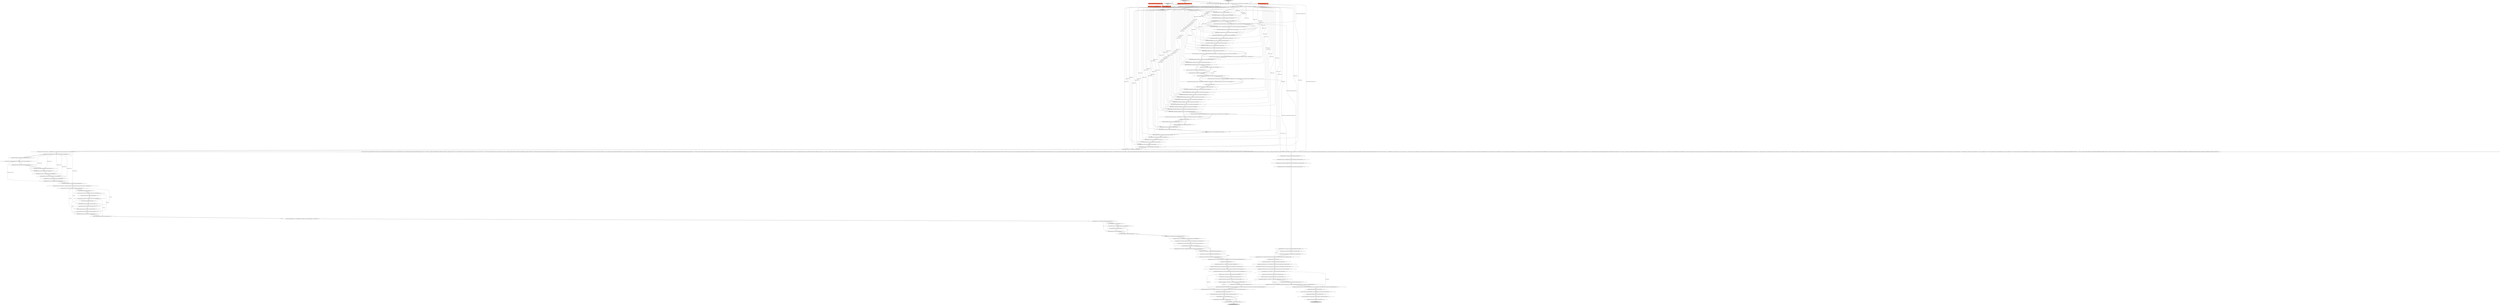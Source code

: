 digraph {
105 [style = filled, label = "netscalerServiceProviders.put(Service.Lb,nsProvider)@@@76@@@['0', '0', '1']", fillcolor = white, shape = ellipse image = "AAA0AAABBB3BBB"];
96 [style = filled, label = "internalLbOffProviders.put(Service.NetworkACL,defaultVpcProvider)@@@60@@@['0', '0', '1']", fillcolor = white, shape = ellipse image = "AAA0AAABBB3BBB"];
126 [style = filled, label = "AssignIpAddressFromPodVlanSearch.done()@@@107@@@['0', '0', '1']", fillcolor = white, shape = ellipse image = "AAA0AAABBB3BBB"];
29 [style = filled, label = "defaultVPCOffProviders.put(Service.UserData,defaultProviders)@@@44@@@['1', '1', '1']", fillcolor = white, shape = ellipse image = "AAA0AAABBB1BBB"];
6 [style = filled, label = "defaultSharedSGEnabledNetworkOfferingProviders.put(Service.UserData,defaultProviders)@@@22@@@['1', '1', '1']", fillcolor = white, shape = ellipse image = "AAA0AAABBB1BBB"];
39 [style = filled, label = "defaultIsolatedSourceNatEnabledNetworkOfferingProviders.put(Service.Dns,defaultProviders)@@@30@@@['1', '1', '1']", fillcolor = white, shape = ellipse image = "AAA0AAABBB1BBB"];
22 [style = filled, label = "final Map<Network.Service,Set<Network.Provider>> defaultSharedSGEnabledNetworkOfferingProviders = new HashMap<Network.Service,Set<Network.Provider>>()@@@19@@@['1', '1', '0']", fillcolor = white, shape = ellipse image = "AAA0AAABBB1BBB"];
33 [style = filled, label = "defaultSharedNetworkOfferingProviders.put(Service.UserData,defaultProviders)@@@8@@@['1', '1', '1']", fillcolor = white, shape = ellipse image = "AAA0AAABBB1BBB"];
10 [style = filled, label = "defaultProviders.clear()@@@40@@@['1', '1', '1']", fillcolor = white, shape = ellipse image = "AAA0AAABBB1BBB"];
104 [style = filled, label = "podVlanSearch.and(\"type\",podVlanSearch.entity().getVlanType(),Op.EQ)@@@101@@@['0', '0', '1']", fillcolor = white, shape = ellipse image = "AAA0AAABBB3BBB"];
58 [style = filled, label = "final Map<Network.Service,Set<Network.Provider>> defaultSharedNetworkOfferingProviders = new HashMap<Network.Service,Set<Network.Provider>>()@@@3@@@['1', '1', '0']", fillcolor = white, shape = ellipse image = "AAA0AAABBB1BBB"];
50 [style = filled, label = "podVlanSearch.and(\"networkId\",podVlanSearch.entity().getNetworkId(),Op.EQ)@@@155@@@['1', '1', '0']", fillcolor = white, shape = ellipse image = "AAA0AAABBB1BBB"];
66 [style = filled, label = "defaultIsolatedSourceNatEnabledNetworkOfferingProviders.put(Service.UserData,defaultProviders)@@@31@@@['1', '1', '1']", fillcolor = white, shape = ellipse image = "AAA0AAABBB1BBB"];
78 [style = filled, label = "defaultIsolatedNetworkOfferingProviders.put(Service.Dhcp,defaultProviders)@@@10@@@['1', '1', '1']", fillcolor = white, shape = ellipse image = "AAA0AAABBB1BBB"];
51 [style = filled, label = "defaultIsolatedSourceNatEnabledNetworkOfferingProviders.put(Service.Firewall,defaultProviders)@@@32@@@['1', '1', '1']", fillcolor = white, shape = ellipse image = "AAA0AAABBB1BBB"];
73 [style = filled, label = "vlanSearch.and(\"type\",vlanSearch.entity().getVlanType(),Op.EQ)@@@145@@@['1', '1', '0']", fillcolor = white, shape = ellipse image = "AAA0AAABBB1BBB"];
137 [style = filled, label = "Map<Network.Service,Set<Network.Provider>> internalLbOffProviders = new HashMap<Network.Service,Set<Network.Provider>>()@@@52@@@['0', '0', '1']", fillcolor = white, shape = ellipse image = "AAA0AAABBB3BBB"];
151 [style = filled, label = "defaultVpcProvider.add(Network.Provider.VPCVirtualRouter)@@@54@@@['0', '0', '1']", fillcolor = white, shape = ellipse image = "AAA0AAABBB3BBB"];
42 [style = filled, label = "defaultSharedNetworkOfferingProviders.put(Service.Dhcp,defaultProviders)@@@6@@@['1', '1', '1']", fillcolor = white, shape = ellipse image = "AAA0AAABBB1BBB"];
117 [style = filled, label = "internalLbOffProviders.put(Service.SourceNat,defaultVpcProvider)@@@63@@@['0', '0', '1']", fillcolor = white, shape = ellipse image = "AAA0AAABBB3BBB"];
92 [style = filled, label = "internalLbOffProviders.put(Service.Lb,defaultInternalLbProvider)@@@62@@@['0', '0', '1']", fillcolor = white, shape = ellipse image = "AAA0AAABBB3BBB"];
97 [style = filled, label = "AssignIpAddressSearch.join(\"vlan\",vlanSearch,vlanSearch.entity().getId(),AssignIpAddressSearch.entity().getVlanId(),JoinType.INNER)@@@94@@@['0', '0', '1']", fillcolor = white, shape = ellipse image = "AAA0AAABBB3BBB"];
132 [style = filled, label = "sgProvider.add(Provider.SecurityGroupProvider)@@@68@@@['0', '0', '1']", fillcolor = white, shape = ellipse image = "AAA0AAABBB3BBB"];
61 [style = filled, label = "AssignIpAddressFromPodVlanSearch.join(\"vlan\",podVlanSearch,podVlanSearch.entity().getId(),AssignIpAddressFromPodVlanSearch.entity().getVlanId(),JoinType.INNER)@@@159@@@['1', '1', '0']", fillcolor = white, shape = ellipse image = "AAA0AAABBB1BBB"];
109 [style = filled, label = "AssignIpAddressSearch.and(\"dc\",AssignIpAddressSearch.entity().getDataCenterId(),Op.EQ)@@@85@@@['0', '0', '1']", fillcolor = white, shape = ellipse image = "AAA0AAABBB3BBB"];
64 [style = filled, label = "Network.State.getStateMachine().registerListener(new NetworkStateListener(_configDao))@@@163@@@['1', '1', '0']", fillcolor = white, shape = ellipse image = "AAA0AAABBB1BBB"];
143 [style = filled, label = "rulesContinueOnErrFlag = RulesContinueOnError.value()@@@110@@@['0', '0', '1']", fillcolor = white, shape = ellipse image = "AAA0AAABBB3BBB"];
86 [style = filled, label = "internalLbOffProviders.put(Service.UserData,defaultVpcProvider)@@@59@@@['0', '0', '1']", fillcolor = white, shape = ellipse image = "AAA0AAABBB3BBB"];
54 [style = filled, label = "AssignIpAddressFromPodVlanSearch = _ipAddressDao.createSearchBuilder()@@@149@@@['1', '1', '0']", fillcolor = white, shape = ellipse image = "AAA0AAABBB1BBB"];
4 [style = filled, label = "defaultIsolatedNetworkOfferingProviders.put(Service.PortForwarding,defaultProviders)@@@17@@@['1', '1', '1']", fillcolor = white, shape = ellipse image = "AAA0AAABBB1BBB"];
72 [style = filled, label = "defaultVPCOffProviders.put(Service.NetworkACL,defaultProviders)@@@45@@@['1', '1', '1']", fillcolor = white, shape = ellipse image = "AAA0AAABBB1BBB"];
36 [style = filled, label = "final SearchBuilder<VlanVO> podVlanSearch = _vlanDao.createSearchBuilder()@@@153@@@['1', '1', '0']", fillcolor = white, shape = ellipse image = "AAA0AAABBB1BBB"];
31 [style = filled, label = "podVlanMapSB.and(\"podId\",podVlanMapSB.entity().getPodId(),Op.EQ)@@@157@@@['1', '1', '0']", fillcolor = white, shape = ellipse image = "AAA0AAABBB1BBB"];
110 [style = filled, label = "AssignIpAddressFromPodVlanSearch = _ipAddressDao.createSearchBuilder()@@@96@@@['0', '0', '1']", fillcolor = white, shape = ellipse image = "AAA0AAABBB3BBB"];
12 [style = filled, label = "AssignIpAddressFromPodVlanSearch.and(\"vlanId\",AssignIpAddressFromPodVlanSearch.entity().getVlanId(),Op.IN)@@@152@@@['1', '1', '0']", fillcolor = white, shape = ellipse image = "AAA0AAABBB1BBB"];
106 [style = filled, label = "netscalerServiceProviders.put(Service.SecurityGroup,sgProvider)@@@74@@@['0', '0', '1']", fillcolor = white, shape = ellipse image = "AAA0AAABBB3BBB"];
87 [style = filled, label = "AssignIpAddressSearch.and(\"vlanId\",AssignIpAddressSearch.entity().getVlanId(),Op.IN)@@@87@@@['0', '0', '1']", fillcolor = white, shape = ellipse image = "AAA0AAABBB3BBB"];
69 [style = filled, label = "final Map<Network.Service,Set<Network.Provider>> defaultVPCOffProviders = new HashMap<Network.Service,Set<Network.Provider>>()@@@39@@@['1', '1', '0']", fillcolor = white, shape = ellipse image = "AAA0AAABBB1BBB"];
108 [style = filled, label = "defaultInternalLbProvider.add(Network.Provider.InternalLbVm)@@@56@@@['0', '0', '1']", fillcolor = white, shape = ellipse image = "AAA0AAABBB3BBB"];
134 [style = filled, label = "Network.State.getStateMachine().registerListener(new NetworkStateListener(_configDao))@@@108@@@['0', '0', '1']", fillcolor = white, shape = ellipse image = "AAA0AAABBB3BBB"];
81 [style = filled, label = "Set<Network.Provider> defaultInternalLbProvider = new HashSet<Network.Provider>()@@@55@@@['0', '0', '1']", fillcolor = white, shape = ellipse image = "AAA0AAABBB3BBB"];
124 [style = filled, label = "vlanSearch.and(\"networkId\",vlanSearch.entity().getNetworkId(),Op.EQ)@@@93@@@['0', '0', '1']", fillcolor = white, shape = ellipse image = "AAA0AAABBB3BBB"];
128 [style = filled, label = "netscalerServiceProviders.put(Service.Dns,vrProvider)@@@72@@@['0', '0', '1']", fillcolor = white, shape = ellipse image = "AAA0AAABBB3BBB"];
103 [style = filled, label = "AssignIpAddressSearch.done()@@@95@@@['0', '0', '1']", fillcolor = white, shape = ellipse image = "AAA0AAABBB3BBB"];
82 [style = filled, label = "netscalerServiceProviders.put(Service.UserData,vrProvider)@@@73@@@['0', '0', '1']", fillcolor = white, shape = ellipse image = "AAA0AAABBB3BBB"];
17 [style = filled, label = "defaultIsolatedSourceNatEnabledNetworkOfferingProviders.put(Service.SourceNat,defaultProviders)@@@35@@@['1', '1', '1']", fillcolor = white, shape = ellipse image = "AAA0AAABBB1BBB"];
38 [style = filled, label = "defaultIsolatedSourceNatEnabledNetworkOfferingProviders.put(Service.PortForwarding,defaultProviders)@@@37@@@['1', '1', '1']", fillcolor = white, shape = ellipse image = "AAA0AAABBB1BBB"];
14 [style = filled, label = "final SearchBuilder<PodVlanMapVO> podVlanMapSB = _podVlanMapDao.createSearchBuilder()@@@156@@@['1', '1', '0']", fillcolor = white, shape = ellipse image = "AAA0AAABBB1BBB"];
107 [style = filled, label = "internalLbOffProviders.put(Service.Gateway,defaultVpcProvider)@@@61@@@['0', '0', '1']", fillcolor = white, shape = ellipse image = "AAA0AAABBB3BBB"];
147 [style = filled, label = "serviceCapabilityMap.put(Service.Lb,elb)@@@82@@@['0', '0', '1']", fillcolor = white, shape = ellipse image = "AAA0AAABBB3BBB"];
148 [style = filled, label = "podVlanSearch.and(\"networkId\",podVlanSearch.entity().getNetworkId(),Op.EQ)@@@102@@@['0', '0', '1']", fillcolor = white, shape = ellipse image = "AAA0AAABBB3BBB"];
75 [style = filled, label = "final Map<Network.Service,Set<Network.Provider>> defaultIsolatedNetworkOfferingProviders = defaultSharedNetworkOfferingProviders@@@9@@@['1', '1', '0']", fillcolor = white, shape = ellipse image = "AAA0AAABBB1BBB"];
99 [style = filled, label = "Set<Network.Provider> nsProvider = new HashSet<Network.Provider>()@@@69@@@['0', '0', '1']", fillcolor = white, shape = ellipse image = "AAA0AAABBB3BBB"];
101 [style = filled, label = "netscalerServiceProviders.put(Service.Dhcp,vrProvider)@@@71@@@['0', '0', '1']", fillcolor = white, shape = ellipse image = "AAA0AAABBB3BBB"];
118 [style = filled, label = "SearchBuilder<PodVlanMapVO> podVlanMapSB = _podVlanMapDao.createSearchBuilder()@@@103@@@['0', '0', '1']", fillcolor = white, shape = ellipse image = "AAA0AAABBB3BBB"];
47 [style = filled, label = "sgProviders.add(Provider.SecurityGroupProvider)@@@24@@@['1', '1', '1']", fillcolor = white, shape = ellipse image = "AAA0AAABBB1BBB"];
123 [style = filled, label = "configure['0', '0', '1']", fillcolor = lightgray, shape = diamond image = "AAA0AAABBB3BBB"];
68 [style = filled, label = "AssignIpAddressSearch.and(\"dc\",AssignIpAddressSearch.entity().getDataCenterId(),Op.EQ)@@@141@@@['1', '1', '0']", fillcolor = white, shape = ellipse image = "AAA0AAABBB1BBB"];
26 [style = filled, label = "defaultIsolatedNetworkOfferingProviders.put(Service.Dns,defaultProviders)@@@11@@@['1', '1', '1']", fillcolor = white, shape = ellipse image = "AAA0AAABBB1BBB"];
60 [style = filled, label = "defaultIsolatedSourceNatEnabledNetworkOfferingProviders.put(Service.Vpn,defaultProviders)@@@38@@@['1', '1', '1']", fillcolor = white, shape = ellipse image = "AAA0AAABBB1BBB"];
20 [style = filled, label = "AssignIpAddressFromPodVlanSearch.and(\"dc\",AssignIpAddressFromPodVlanSearch.entity().getDataCenterId(),Op.EQ)@@@150@@@['1', '1', '0']", fillcolor = white, shape = ellipse image = "AAA0AAABBB1BBB"];
85 [style = filled, label = "AssignIpAddressFromPodVlanSearch.and(\"allocated\",AssignIpAddressFromPodVlanSearch.entity().getAllocatedTime(),Op.NULL)@@@98@@@['0', '0', '1']", fillcolor = white, shape = ellipse image = "AAA0AAABBB3BBB"];
76 [style = filled, label = "configure['1', '0', '0']", fillcolor = lightgray, shape = diamond image = "AAA0AAABBB1BBB"];
130 [style = filled, label = "vrProvider.add(Provider.VirtualRouter)@@@66@@@['0', '0', '1']", fillcolor = white, shape = ellipse image = "AAA0AAABBB3BBB"];
121 [style = filled, label = "Map<Network.Service,Set<Network.Provider>> defaultVPCOffProviders = new HashMap<Network.Service,Set<Network.Provider>>()@@@39@@@['0', '0', '1']", fillcolor = white, shape = ellipse image = "AAA0AAABBB3BBB"];
71 [style = filled, label = "defaultSharedNetworkOfferingProviders.put(Service.Dns,defaultProviders)@@@7@@@['1', '1', '1']", fillcolor = white, shape = ellipse image = "AAA0AAABBB1BBB"];
46 [style = filled, label = "defaultIsolatedSourceNatEnabledNetworkOfferingProviders.put(Service.Dhcp,defaultProviders)@@@29@@@['1', '1', '1']", fillcolor = white, shape = ellipse image = "AAA0AAABBB1BBB"];
34 [style = filled, label = "AssignIpAddressSearch.and(\"allocated\",AssignIpAddressSearch.entity().getAllocatedTime(),Op.NULL)@@@142@@@['1', '1', '0']", fillcolor = white, shape = ellipse image = "AAA0AAABBB1BBB"];
41 [style = filled, label = "defaultVPCOffProviders.put(Service.Vpn,defaultProviders)@@@51@@@['1', '1', '1']", fillcolor = white, shape = ellipse image = "AAA0AAABBB1BBB"];
53 [style = filled, label = "defaultVPCOffProviders.put(Service.Gateway,defaultProviders)@@@46@@@['1', '1', '1']", fillcolor = white, shape = ellipse image = "AAA0AAABBB1BBB"];
18 [style = filled, label = "defaultVPCOffProviders.put(Service.PortForwarding,defaultProviders)@@@50@@@['1', '1', '1']", fillcolor = white, shape = ellipse image = "AAA0AAABBB1BBB"];
65 [style = filled, label = "defaultProviders.add(Network.Provider.VirtualRouter)@@@5@@@['1', '1', '1']", fillcolor = white, shape = ellipse image = "AAA0AAABBB1BBB"];
15 [style = filled, label = "AssignIpAddressFromPodVlanSearch.join(\"podVlanMapSB\",podVlanMapSB,podVlanMapSB.entity().getVlanDbId(),AssignIpAddressFromPodVlanSearch.entity().getVlanId(),JoinType.INNER)@@@158@@@['1', '1', '0']", fillcolor = white, shape = ellipse image = "AAA0AAABBB1BBB"];
74 [style = filled, label = "defaultIsolatedNetworkOfferingProviders.put(Service.UserData,defaultProviders)@@@12@@@['1', '1', '1']", fillcolor = white, shape = ellipse image = "AAA0AAABBB1BBB"];
89 [style = filled, label = "Map<String,Object> params@@@2@@@['0', '0', '1']", fillcolor = tomato, shape = box image = "AAA0AAABBB3BBB"];
35 [style = filled, label = "final SearchBuilder<VlanVO> vlanSearch = _vlanDao.createSearchBuilder()@@@144@@@['1', '1', '0']", fillcolor = white, shape = ellipse image = "AAA0AAABBB1BBB"];
131 [style = filled, label = "AssignIpAddressFromPodVlanSearch.and(\"dc\",AssignIpAddressFromPodVlanSearch.entity().getDataCenterId(),Op.EQ)@@@97@@@['0', '0', '1']", fillcolor = white, shape = ellipse image = "AAA0AAABBB3BBB"];
77 [style = filled, label = "defaultIsolatedNetworkOfferingProviders.put(Service.Firewall,defaultProviders)@@@13@@@['1', '1', '1']", fillcolor = white, shape = ellipse image = "AAA0AAABBB1BBB"];
57 [style = filled, label = "AssignIpAddressFromPodVlanSearch.and(\"allocated\",AssignIpAddressFromPodVlanSearch.entity().getAllocatedTime(),Op.NULL)@@@151@@@['1', '1', '0']", fillcolor = white, shape = ellipse image = "AAA0AAABBB1BBB"];
149 [style = filled, label = "RulesContinueOnError.value() != null@@@109@@@['0', '0', '1']", fillcolor = white, shape = diamond image = "AAA0AAABBB3BBB"];
113 [style = filled, label = "Map<Network.Service,Set<Network.Provider>> defaultSharedNetworkOfferingProviders = new HashMap<Network.Service,Set<Network.Provider>>()@@@3@@@['0', '0', '1']", fillcolor = white, shape = ellipse image = "AAA0AAABBB3BBB"];
102 [style = filled, label = "Map<Capability,String> elb = new HashMap<Capability,String>()@@@78@@@['0', '0', '1']", fillcolor = white, shape = ellipse image = "AAA0AAABBB3BBB"];
93 [style = filled, label = "AssignIpAddressFromPodVlanSearch.join(\"podVlanMapSB\",podVlanMapSB,podVlanMapSB.entity().getVlanDbId(),AssignIpAddressFromPodVlanSearch.entity().getVlanId(),JoinType.INNER)@@@105@@@['0', '0', '1']", fillcolor = white, shape = ellipse image = "AAA0AAABBB3BBB"];
145 [style = filled, label = "Set<Network.Provider> sgProvider = new HashSet<Network.Provider>()@@@67@@@['0', '0', '1']", fillcolor = white, shape = ellipse image = "AAA0AAABBB3BBB"];
144 [style = filled, label = "AssignIpAddressFromPodVlanSearch.join(\"vlan\",podVlanSearch,podVlanSearch.entity().getId(),AssignIpAddressFromPodVlanSearch.entity().getVlanId(),JoinType.INNER)@@@106@@@['0', '0', '1']", fillcolor = white, shape = ellipse image = "AAA0AAABBB3BBB"];
79 [style = filled, label = "configure['0', '1', '0']", fillcolor = lightgray, shape = diamond image = "AAA0AAABBB2BBB"];
133 [style = filled, label = "podVlanMapSB.and(\"podId\",podVlanMapSB.entity().getPodId(),Op.EQ)@@@104@@@['0', '0', '1']", fillcolor = white, shape = ellipse image = "AAA0AAABBB3BBB"];
80 [style = filled, label = "final String name@@@2@@@['0', '1', '0']", fillcolor = tomato, shape = box image = "AAA0AAABBB2BBB"];
62 [style = filled, label = "defaultIsolatedNetworkOfferingProviders.put(Service.Lb,defaultProviders)@@@15@@@['1', '1', '1']", fillcolor = white, shape = ellipse image = "AAA0AAABBB1BBB"];
13 [style = filled, label = "vlanSearch.and(\"networkId\",vlanSearch.entity().getNetworkId(),Op.EQ)@@@146@@@['1', '1', '0']", fillcolor = white, shape = ellipse image = "AAA0AAABBB1BBB"];
16 [style = filled, label = "defaultSharedSGEnabledNetworkOfferingProviders.put(Service.Dhcp,defaultProviders)@@@20@@@['1', '1', '1']", fillcolor = white, shape = ellipse image = "AAA0AAABBB1BBB"];
59 [style = filled, label = "defaultIsolatedNetworkOfferingProviders.put(Service.Gateway,defaultProviders)@@@14@@@['1', '1', '1']", fillcolor = white, shape = ellipse image = "AAA0AAABBB1BBB"];
115 [style = filled, label = "s_logger.info(\"IPAddress Manager is configured.\")@@@112@@@['0', '0', '1']", fillcolor = white, shape = ellipse image = "AAA0AAABBB3BBB"];
43 [style = filled, label = "s_logger.info(\"Network Manager is configured.\")@@@164@@@['1', '1', '0']", fillcolor = white, shape = ellipse image = "AAA0AAABBB1BBB"];
111 [style = filled, label = "Map<Network.Service,Set<Network.Provider>> netscalerServiceProviders = new HashMap<Network.Service,Set<Network.Provider>>()@@@64@@@['0', '0', '1']", fillcolor = white, shape = ellipse image = "AAA0AAABBB3BBB"];
0 [style = filled, label = "defaultIsolatedSourceNatEnabledNetworkOfferingProviders.put(Service.Lb,defaultProviders)@@@34@@@['1', '1', '1']", fillcolor = white, shape = ellipse image = "AAA0AAABBB1BBB"];
24 [style = filled, label = "AssignIpAddressSearch.and(\"vlanId\",AssignIpAddressSearch.entity().getVlanId(),Op.IN)@@@143@@@['1', '1', '0']", fillcolor = white, shape = ellipse image = "AAA0AAABBB1BBB"];
2 [style = filled, label = "defaultProviders.add(Network.Provider.VirtualRouter)@@@28@@@['1', '1', '1']", fillcolor = white, shape = ellipse image = "AAA0AAABBB1BBB"];
90 [style = filled, label = "Map<Capability,String> eip = new HashMap<Capability,String>()@@@80@@@['0', '0', '1']", fillcolor = white, shape = ellipse image = "AAA0AAABBB3BBB"];
70 [style = filled, label = "AssignIpAddressSearch.done()@@@148@@@['1', '1', '0']", fillcolor = white, shape = ellipse image = "AAA0AAABBB1BBB"];
19 [style = filled, label = "AssignIpAddressSearch.join(\"vlan\",vlanSearch,vlanSearch.entity().getId(),AssignIpAddressSearch.entity().getVlanId(),JoinType.INNER)@@@147@@@['1', '1', '0']", fillcolor = white, shape = ellipse image = "AAA0AAABBB1BBB"];
114 [style = filled, label = "return true@@@113@@@['0', '0', '1']", fillcolor = lightgray, shape = ellipse image = "AAA0AAABBB3BBB"];
100 [style = filled, label = "SearchBuilder<VlanVO> vlanSearch = _vlanDao.createSearchBuilder()@@@91@@@['0', '0', '1']", fillcolor = white, shape = ellipse image = "AAA0AAABBB3BBB"];
138 [style = filled, label = "AssignIpAddressSearch.and(\"allocated\",AssignIpAddressSearch.entity().getAllocatedTime(),Op.NULL)@@@86@@@['0', '0', '1']", fillcolor = white, shape = ellipse image = "AAA0AAABBB3BBB"];
63 [style = filled, label = "final Map<Network.Service,Set<Network.Provider>> defaultIsolatedSourceNatEnabledNetworkOfferingProviders = new HashMap<Network.Service,Set<Network.Provider>>()@@@26@@@['1', '1', '0']", fillcolor = white, shape = ellipse image = "AAA0AAABBB1BBB"];
9 [style = filled, label = "return true@@@165@@@['1', '1', '0']", fillcolor = lightgray, shape = ellipse image = "AAA0AAABBB1BBB"];
32 [style = filled, label = "AssignIpAddressSearch = _ipAddressDao.createSearchBuilder()@@@140@@@['1', '1', '0']", fillcolor = white, shape = ellipse image = "AAA0AAABBB1BBB"];
122 [style = filled, label = "elb.put(Capability.ElasticLb,\"true\")@@@79@@@['0', '0', '1']", fillcolor = white, shape = ellipse image = "AAA0AAABBB3BBB"];
141 [style = filled, label = "Map<Service,Map<Capability,String>> serviceCapabilityMap = new HashMap<Service,Map<Capability,String>>()@@@77@@@['0', '0', '1']", fillcolor = white, shape = ellipse image = "AAA0AAABBB3BBB"];
98 [style = filled, label = "AssignIpAddressSearch.and(\"forSystemVms\",AssignIpAddressSearch.entity().isForSystemVms(),Op.EQ)@@@89@@@['0', '0', '1']", fillcolor = white, shape = ellipse image = "AAA0AAABBB3BBB"];
37 [style = filled, label = "defaultSharedSGEnabledNetworkOfferingProviders.put(Service.SecurityGroup,sgProviders)@@@25@@@['1', '1', '1']", fillcolor = white, shape = ellipse image = "AAA0AAABBB1BBB"];
142 [style = filled, label = "SearchBuilder<VlanVO> podVlanSearch = _vlanDao.createSearchBuilder()@@@100@@@['0', '0', '1']", fillcolor = white, shape = ellipse image = "AAA0AAABBB3BBB"];
95 [style = filled, label = "nsProvider.add(Provider.Netscaler)@@@70@@@['0', '0', '1']", fillcolor = white, shape = ellipse image = "AAA0AAABBB3BBB"];
11 [style = filled, label = "defaultProviders.clear()@@@27@@@['1', '1', '1']", fillcolor = white, shape = ellipse image = "AAA0AAABBB1BBB"];
1 [style = filled, label = "Transaction.execute(new TransactionCallbackNoReturn(){@Override public void doInTransactionWithoutResult(final TransactionStatus status){NetworkOfferingVO offering = nullif (_networkOfferingDao.findByUniqueName(NetworkOffering.QuickCloudNoServices) == null) {offering = _configMgr.createNetworkOffering(NetworkOffering.QuickCloudNoServices,\"Offering for QuickCloud with no services\",TrafficType.Guest,null,true,Availability.Optional,null,new HashMap<Network.Service,Set<Network.Provider>>(),true,Network.GuestType.Shared,false,null,true,null,true,false,null,false,null,true,false,null,null)offering.setState(NetworkOffering.State.Enabled)_networkOfferingDao.update(offering.getId(),offering)}if (_networkOfferingDao.findByUniqueName(NetworkOffering.DefaultSharedNetworkOfferingWithSGService) == null) {offering = _configMgr.createNetworkOffering(NetworkOffering.DefaultSharedNetworkOfferingWithSGService,\"Offering for Shared Security group enabled networks\",TrafficType.Guest,null,true,Availability.Optional,null,defaultSharedNetworkOfferingProviders,true,Network.GuestType.Shared,false,null,true,null,true,false,null,false,null,true,false,null,null)offering.setState(NetworkOffering.State.Enabled)_networkOfferingDao.update(offering.getId(),offering)}if (_networkOfferingDao.findByUniqueName(NetworkOffering.DefaultSharedNetworkOffering) == null) {offering = _configMgr.createNetworkOffering(NetworkOffering.DefaultSharedNetworkOffering,\"Offering for Shared networks\",TrafficType.Guest,null,true,Availability.Optional,null,defaultSharedNetworkOfferingProviders,true,Network.GuestType.Shared,false,null,true,null,true,false,null,false,null,true,false,null,null)offering.setState(NetworkOffering.State.Enabled)_networkOfferingDao.update(offering.getId(),offering)}if (_networkOfferingDao.findByUniqueName(NetworkOffering.DefaultIsolatedNetworkOfferingWithSourceNatService) == null) {offering = _configMgr.createNetworkOffering(NetworkOffering.DefaultIsolatedNetworkOfferingWithSourceNatService,\"Offering for Isolated networks with Source Nat service enabled\",TrafficType.Guest,null,false,Availability.Required,null,defaultIsolatedSourceNatEnabledNetworkOfferingProviders,true,Network.GuestType.Isolated,false,null,true,null,false,false,null,false,null,true,false,null,null)offering.setState(NetworkOffering.State.Enabled)_networkOfferingDao.update(offering.getId(),offering)}if (_networkOfferingDao.findByUniqueName(NetworkOffering.DefaultIsolatedNetworkOfferingForVpcNetworks) == null) {offering = _configMgr.createNetworkOffering(NetworkOffering.DefaultIsolatedNetworkOfferingForVpcNetworks,\"Offering for Isolated VPC networks with Source Nat service enabled\",TrafficType.Guest,null,false,Availability.Optional,null,defaultVPCOffProviders,true,Network.GuestType.Isolated,false,null,false,null,false,false,null,false,null,true,true,null,null)offering.setState(NetworkOffering.State.Enabled)_networkOfferingDao.update(offering.getId(),offering)}if (_networkOfferingDao.findByUniqueName(NetworkOffering.DefaultIsolatedNetworkOfferingForVpcNetworksNoLB) == null) {defaultVPCOffProviders.remove(Service.Lb)offering = _configMgr.createNetworkOffering(NetworkOffering.DefaultIsolatedNetworkOfferingForVpcNetworksNoLB,\"Offering for Isolated VPC networks with Source Nat service enabled and LB service disabled\",TrafficType.Guest,null,false,Availability.Optional,null,defaultVPCOffProviders,true,Network.GuestType.Isolated,false,null,false,null,false,false,null,false,null,true,true,null,null)offering.setState(NetworkOffering.State.Enabled)_networkOfferingDao.update(offering.getId(),offering)}if (_networkOfferingDao.findByUniqueName(NetworkOffering.DefaultIsolatedNetworkOffering) == null) {offering = _configMgr.createNetworkOffering(NetworkOffering.DefaultIsolatedNetworkOffering,\"Offering for Isolated networks with no Source Nat service\",TrafficType.Guest,null,true,Availability.Optional,null,defaultIsolatedNetworkOfferingProviders,true,Network.GuestType.Isolated,false,null,true,null,true,false,null,false,null,true,false,null,null)offering.setState(NetworkOffering.State.Enabled)_networkOfferingDao.update(offering.getId(),offering)}final Map<Network.Service,Set<Network.Provider>> internalLbOffProviders = new HashMap<Network.Service,Set<Network.Provider>>()final Set<Network.Provider> defaultVpcProvider = new HashSet<Network.Provider>()defaultVpcProvider.add(Network.Provider.VPCVirtualRouter)final Set<Network.Provider> defaultInternalLbProvider = new HashSet<Network.Provider>()defaultInternalLbProvider.add(Network.Provider.InternalLbVm)internalLbOffProviders.put(Service.Dhcp,defaultVpcProvider)internalLbOffProviders.put(Service.Dns,defaultVpcProvider)internalLbOffProviders.put(Service.UserData,defaultVpcProvider)internalLbOffProviders.put(Service.NetworkACL,defaultVpcProvider)internalLbOffProviders.put(Service.Gateway,defaultVpcProvider)internalLbOffProviders.put(Service.Lb,defaultInternalLbProvider)internalLbOffProviders.put(Service.SourceNat,defaultVpcProvider)if (_networkOfferingDao.findByUniqueName(NetworkOffering.DefaultIsolatedNetworkOfferingForVpcNetworksWithInternalLB) == null) {offering = _configMgr.createNetworkOffering(NetworkOffering.DefaultIsolatedNetworkOfferingForVpcNetworksWithInternalLB,\"Offering for Isolated VPC networks with Internal Lb support\",TrafficType.Guest,null,false,Availability.Optional,null,internalLbOffProviders,true,Network.GuestType.Isolated,false,null,false,null,false,false,null,false,null,true,true,null,null)offering.setState(NetworkOffering.State.Enabled)offering.setInternalLb(true)offering.setPublicLb(false)_networkOfferingDao.update(offering.getId(),offering)}final Map<Network.Service,Set<Network.Provider>> netscalerServiceProviders = new HashMap<Network.Service,Set<Network.Provider>>()final Set<Network.Provider> vrProvider = new HashSet<Network.Provider>()vrProvider.add(Provider.VirtualRouter)final Set<Network.Provider> sgProvider = new HashSet<Network.Provider>()sgProvider.add(Provider.SecurityGroupProvider)final Set<Network.Provider> nsProvider = new HashSet<Network.Provider>()nsProvider.add(Provider.Netscaler)netscalerServiceProviders.put(Service.Dhcp,vrProvider)netscalerServiceProviders.put(Service.Dns,vrProvider)netscalerServiceProviders.put(Service.UserData,vrProvider)netscalerServiceProviders.put(Service.SecurityGroup,sgProvider)netscalerServiceProviders.put(Service.StaticNat,nsProvider)netscalerServiceProviders.put(Service.Lb,nsProvider)final Map<Service,Map<Capability,String>> serviceCapabilityMap = new HashMap<Service,Map<Capability,String>>()final Map<Capability,String> elb = new HashMap<Capability,String>()elb.put(Capability.ElasticLb,\"true\")final Map<Capability,String> eip = new HashMap<Capability,String>()eip.put(Capability.ElasticIp,\"true\")serviceCapabilityMap.put(Service.Lb,elb)serviceCapabilityMap.put(Service.StaticNat,eip)if (_networkOfferingDao.findByUniqueName(NetworkOffering.DefaultSharedEIPandELBNetworkOffering) == null) {offering = _configMgr.createNetworkOffering(NetworkOffering.DefaultSharedEIPandELBNetworkOffering,\"Offering for Shared networks with Elastic IP and Elastic LB capabilities\",TrafficType.Guest,null,true,Availability.Optional,null,netscalerServiceProviders,true,Network.GuestType.Shared,false,null,true,serviceCapabilityMap,true,false,null,false,null,true,false,null,null)offering.setState(NetworkOffering.State.Enabled)offering.setDedicatedLB(false)_networkOfferingDao.update(offering.getId(),offering)}_networkOfferingDao.persistDefaultL2NetworkOfferings()}})@@@52@@@['1', '1', '0']", fillcolor = white, shape = ellipse image = "AAA0AAABBB1BBB"];
8 [style = filled, label = "defaultProviders.add(Network.Provider.VPCVirtualRouter)@@@41@@@['1', '1', '0']", fillcolor = white, shape = ellipse image = "AAA0AAABBB1BBB"];
3 [style = filled, label = "final Set<Network.Provider> defaultProviders = new HashSet<Network.Provider>()@@@4@@@['1', '1', '0']", fillcolor = white, shape = ellipse image = "AAA0AAABBB1BBB"];
125 [style = filled, label = "vlanSearch.and(\"type\",vlanSearch.entity().getVlanType(),Op.EQ)@@@92@@@['0', '0', '1']", fillcolor = white, shape = ellipse image = "AAA0AAABBB3BBB"];
56 [style = filled, label = "defaultVPCOffProviders.put(Service.StaticNat,defaultProviders)@@@49@@@['1', '1', '1']", fillcolor = white, shape = ellipse image = "AAA0AAABBB1BBB"];
139 [style = filled, label = "internalLbOffProviders.put(Service.Dns,defaultVpcProvider)@@@58@@@['0', '0', '1']", fillcolor = white, shape = ellipse image = "AAA0AAABBB3BBB"];
25 [style = filled, label = "defaultVPCOffProviders.put(Service.Dns,defaultProviders)@@@43@@@['1', '1', '1']", fillcolor = white, shape = ellipse image = "AAA0AAABBB1BBB"];
88 [style = filled, label = "Map<Network.Service,Set<Network.Provider>> defaultIsolatedNetworkOfferingProviders = defaultSharedNetworkOfferingProviders@@@9@@@['0', '0', '1']", fillcolor = white, shape = ellipse image = "AAA0AAABBB3BBB"];
27 [style = filled, label = "defaultIsolatedSourceNatEnabledNetworkOfferingProviders.put(Service.Gateway,defaultProviders)@@@33@@@['1', '1', '1']", fillcolor = white, shape = ellipse image = "AAA0AAABBB1BBB"];
94 [style = filled, label = "Set<Provider> sgProviders = new HashSet<Provider>()@@@23@@@['0', '0', '1']", fillcolor = white, shape = ellipse image = "AAA0AAABBB3BBB"];
112 [style = filled, label = "Map<Network.Service,Set<Network.Provider>> defaultSharedSGEnabledNetworkOfferingProviders = new HashMap<Network.Service,Set<Network.Provider>>()@@@19@@@['0', '0', '1']", fillcolor = white, shape = ellipse image = "AAA0AAABBB3BBB"];
67 [style = filled, label = "defaultVPCOffProviders.put(Service.SourceNat,defaultProviders)@@@48@@@['1', '1', '1']", fillcolor = white, shape = ellipse image = "AAA0AAABBB1BBB"];
30 [style = filled, label = "podVlanSearch.and(\"type\",podVlanSearch.entity().getVlanType(),Op.EQ)@@@154@@@['1', '1', '0']", fillcolor = white, shape = ellipse image = "AAA0AAABBB1BBB"];
21 [style = filled, label = "_agentMgr.registerForHostEvents(this,true,false,true)@@@162@@@['1', '1', '0']", fillcolor = white, shape = ellipse image = "AAA0AAABBB1BBB"];
55 [style = filled, label = "defaultIsolatedNetworkOfferingProviders.put(Service.StaticNat,defaultProviders)@@@16@@@['1', '1', '1']", fillcolor = white, shape = ellipse image = "AAA0AAABBB1BBB"];
140 [style = filled, label = "Set<Network.Provider> defaultProviders = new HashSet<Network.Provider>()@@@4@@@['0', '0', '1']", fillcolor = white, shape = ellipse image = "AAA0AAABBB3BBB"];
91 [style = filled, label = "Set<Network.Provider> defaultVpcProvider = new HashSet<Network.Provider>()@@@53@@@['0', '0', '1']", fillcolor = white, shape = ellipse image = "AAA0AAABBB3BBB"];
5 [style = filled, label = "final Set<Provider> sgProviders = new HashSet<Provider>()@@@23@@@['1', '1', '0']", fillcolor = white, shape = ellipse image = "AAA0AAABBB1BBB"];
135 [style = filled, label = "internalLbOffProviders.put(Service.Dhcp,defaultVpcProvider)@@@57@@@['0', '0', '1']", fillcolor = white, shape = ellipse image = "AAA0AAABBB3BBB"];
116 [style = filled, label = "Set<Network.Provider> vrProvider = new HashSet<Network.Provider>()@@@65@@@['0', '0', '1']", fillcolor = white, shape = ellipse image = "AAA0AAABBB3BBB"];
120 [style = filled, label = "Map<Network.Service,Set<Network.Provider>> defaultIsolatedSourceNatEnabledNetworkOfferingProviders = new HashMap<Network.Service,Set<Network.Provider>>()@@@26@@@['0', '0', '1']", fillcolor = white, shape = ellipse image = "AAA0AAABBB3BBB"];
52 [style = filled, label = "AssignIpAddressFromPodVlanSearch.done()@@@160@@@['1', '1', '0']", fillcolor = white, shape = ellipse image = "AAA0AAABBB1BBB"];
48 [style = filled, label = "final Map<String,Object> params@@@2@@@['1', '0', '0']", fillcolor = tomato, shape = box image = "AAA0AAABBB1BBB"];
150 [style = filled, label = "netscalerServiceProviders.put(Service.StaticNat,nsProvider)@@@75@@@['0', '0', '1']", fillcolor = white, shape = ellipse image = "AAA0AAABBB3BBB"];
136 [style = filled, label = "String name@@@2@@@['0', '0', '1']", fillcolor = tomato, shape = box image = "AAA0AAABBB3BBB"];
146 [style = filled, label = "SystemVmPublicIpReservationModeStrictness.value()@@@88@@@['0', '0', '1']", fillcolor = white, shape = diamond image = "AAA0AAABBB3BBB"];
40 [style = filled, label = "defaultVPCOffProviders.put(Service.Lb,defaultProviders)@@@47@@@['1', '1', '1']", fillcolor = white, shape = ellipse image = "AAA0AAABBB1BBB"];
49 [style = filled, label = "final Map<String,Object> params@@@2@@@['1', '1', '0']", fillcolor = tomato, shape = box image = "AAA0AAABBB1BBB"];
84 [style = filled, label = "eip.put(Capability.ElasticIp,\"true\")@@@81@@@['0', '0', '1']", fillcolor = white, shape = ellipse image = "AAA0AAABBB3BBB"];
23 [style = filled, label = "defaultVPCOffProviders.put(Service.Dhcp,defaultProviders)@@@42@@@['1', '1', '1']", fillcolor = white, shape = ellipse image = "AAA0AAABBB1BBB"];
127 [style = filled, label = "defaultProviders.add(Network.Provider.VirtualRouter)@@@41@@@['0', '0', '1']", fillcolor = white, shape = ellipse image = "AAA0AAABBB3BBB"];
129 [style = filled, label = "AssignIpAddressSearch = _ipAddressDao.createSearchBuilder()@@@84@@@['0', '0', '1']", fillcolor = white, shape = ellipse image = "AAA0AAABBB3BBB"];
28 [style = filled, label = "defaultIsolatedSourceNatEnabledNetworkOfferingProviders.put(Service.StaticNat,defaultProviders)@@@36@@@['1', '1', '1']", fillcolor = white, shape = ellipse image = "AAA0AAABBB1BBB"];
7 [style = filled, label = "_executor = Executors.newScheduledThreadPool(1,new NamedThreadFactory(\"Network-Scavenger\"))@@@161@@@['1', '1', '0']", fillcolor = white, shape = ellipse image = "AAA0AAABBB1BBB"];
44 [style = filled, label = "defaultIsolatedNetworkOfferingProviders.put(Service.Vpn,defaultProviders)@@@18@@@['1', '1', '1']", fillcolor = white, shape = ellipse image = "AAA0AAABBB1BBB"];
45 [style = filled, label = "defaultSharedSGEnabledNetworkOfferingProviders.put(Service.Dns,defaultProviders)@@@21@@@['1', '1', '1']", fillcolor = white, shape = ellipse image = "AAA0AAABBB1BBB"];
83 [style = filled, label = "AssignIpAddressFromPodVlanSearch.and(\"vlanId\",AssignIpAddressFromPodVlanSearch.entity().getVlanId(),Op.IN)@@@99@@@['0', '0', '1']", fillcolor = white, shape = ellipse image = "AAA0AAABBB3BBB"];
119 [style = filled, label = "serviceCapabilityMap.put(Service.StaticNat,eip)@@@83@@@['0', '0', '1']", fillcolor = white, shape = ellipse image = "AAA0AAABBB3BBB"];
120->11 [style = bold, label=""];
141->102 [style = bold, label=""];
96->107 [style = bold, label=""];
111->116 [style = bold, label=""];
63->120 [style = dashed, label="0"];
3->55 [style = solid, label="defaultProviders"];
76->58 [style = bold, label=""];
91->96 [style = solid, label="defaultVpcProvider"];
140->29 [style = solid, label="defaultProviders"];
32->68 [style = bold, label=""];
3->6 [style = solid, label="defaultProviders"];
36->30 [style = bold, label=""];
140->28 [style = solid, label="defaultProviders"];
140->23 [style = solid, label="defaultProviders"];
3->140 [style = dashed, label="0"];
58->75 [style = solid, label="defaultSharedNetworkOfferingProviders"];
20->57 [style = bold, label=""];
86->96 [style = bold, label=""];
140->42 [style = solid, label="defaultProviders"];
22->112 [style = dashed, label="0"];
82->106 [style = bold, label=""];
116->82 [style = solid, label="vrProvider"];
3->26 [style = solid, label="defaultProviders"];
15->61 [style = bold, label=""];
3->27 [style = solid, label="defaultProviders"];
140->16 [style = solid, label="defaultProviders"];
42->71 [style = bold, label=""];
3->67 [style = solid, label="defaultProviders"];
94->37 [style = solid, label="sgProviders"];
140->44 [style = solid, label="defaultProviders"];
71->33 [style = bold, label=""];
112->16 [style = bold, label=""];
3->66 [style = solid, label="defaultProviders"];
91->135 [style = solid, label="defaultVpcProvider"];
44->112 [style = bold, label=""];
124->97 [style = bold, label=""];
76->48 [style = dotted, label="true"];
118->133 [style = bold, label=""];
18->41 [style = bold, label=""];
148->118 [style = bold, label=""];
10->127 [style = bold, label=""];
51->27 [style = bold, label=""];
123->113 [style = bold, label=""];
110->131 [style = bold, label=""];
149->143 [style = bold, label=""];
91->139 [style = solid, label="defaultVpcProvider"];
108->135 [style = bold, label=""];
49->136 [style = dashed, label="0"];
21->64 [style = bold, label=""];
6->5 [style = bold, label=""];
60->69 [style = bold, label=""];
59->62 [style = bold, label=""];
39->66 [style = bold, label=""];
38->60 [style = bold, label=""];
50->14 [style = bold, label=""];
37->120 [style = bold, label=""];
79->58 [style = bold, label=""];
3->16 [style = solid, label="defaultProviders"];
140->39 [style = solid, label="defaultProviders"];
105->141 [style = bold, label=""];
113->140 [style = bold, label=""];
63->11 [style = bold, label=""];
109->138 [style = bold, label=""];
91->151 [style = bold, label=""];
79->49 [style = dotted, label="true"];
37->63 [style = bold, label=""];
54->20 [style = bold, label=""];
65->42 [style = bold, label=""];
16->45 [style = bold, label=""];
47->37 [style = bold, label=""];
127->23 [style = bold, label=""];
140->66 [style = solid, label="defaultProviders"];
118->93 [style = solid, label="podVlanMapSB"];
123->89 [style = dotted, label="true"];
58->113 [style = dashed, label="0"];
116->101 [style = solid, label="vrProvider"];
113->88 [style = solid, label="defaultSharedNetworkOfferingProviders"];
41->1 [style = bold, label=""];
145->132 [style = bold, label=""];
106->150 [style = bold, label=""];
69->1 [style = solid, label="defaultVPCOffProviders"];
62->55 [style = bold, label=""];
64->43 [style = bold, label=""];
140->4 [style = solid, label="defaultProviders"];
61->52 [style = bold, label=""];
26->74 [style = bold, label=""];
24->35 [style = bold, label=""];
40->67 [style = bold, label=""];
102->122 [style = bold, label=""];
97->103 [style = bold, label=""];
3->39 [style = solid, label="defaultProviders"];
90->119 [style = solid, label="eip"];
3->59 [style = solid, label="defaultProviders"];
76->49 [style = dotted, label="true"];
3->46 [style = solid, label="defaultProviders"];
119->129 [style = bold, label=""];
87->146 [style = bold, label=""];
140->27 [style = solid, label="defaultProviders"];
140->53 [style = solid, label="defaultProviders"];
28->38 [style = bold, label=""];
68->34 [style = bold, label=""];
140->6 [style = solid, label="defaultProviders"];
140->40 [style = solid, label="defaultProviders"];
142->144 [style = solid, label="podVlanSearch"];
92->117 [style = bold, label=""];
53->40 [style = bold, label=""];
73->13 [style = bold, label=""];
130->145 [style = bold, label=""];
8->23 [style = bold, label=""];
88->78 [style = bold, label=""];
140->59 [style = solid, label="defaultProviders"];
135->139 [style = bold, label=""];
91->107 [style = solid, label="defaultVpcProvider"];
140->74 [style = solid, label="defaultProviders"];
146->100 [style = bold, label=""];
149->115 [style = bold, label=""];
125->124 [style = bold, label=""];
115->114 [style = bold, label=""];
145->106 [style = solid, label="sgProvider"];
41->137 [style = bold, label=""];
58->1 [style = solid, label="defaultSharedNetworkOfferingProviders"];
81->92 [style = solid, label="defaultInternalLbProvider"];
29->72 [style = bold, label=""];
77->59 [style = bold, label=""];
104->148 [style = bold, label=""];
46->39 [style = bold, label=""];
45->6 [style = bold, label=""];
90->84 [style = bold, label=""];
99->95 [style = bold, label=""];
36->142 [style = dashed, label="0"];
140->67 [style = solid, label="defaultProviders"];
146->98 [style = bold, label=""];
5->47 [style = bold, label=""];
0->17 [style = bold, label=""];
81->108 [style = bold, label=""];
138->87 [style = bold, label=""];
75->88 [style = dashed, label="0"];
72->53 [style = bold, label=""];
144->126 [style = bold, label=""];
36->61 [style = solid, label="podVlanSearch"];
140->65 [style = bold, label=""];
91->86 [style = solid, label="defaultVpcProvider"];
31->15 [style = bold, label=""];
140->72 [style = solid, label="defaultProviders"];
140->41 [style = solid, label="defaultProviders"];
43->9 [style = bold, label=""];
126->134 [style = bold, label=""];
30->50 [style = bold, label=""];
103->110 [style = bold, label=""];
143->115 [style = bold, label=""];
1->32 [style = bold, label=""];
3->71 [style = solid, label="defaultProviders"];
2->46 [style = bold, label=""];
3->74 [style = solid, label="defaultProviders"];
69->10 [style = bold, label=""];
23->25 [style = bold, label=""];
67->56 [style = bold, label=""];
123->136 [style = dotted, label="true"];
70->54 [style = bold, label=""];
13->19 [style = bold, label=""];
147->119 [style = bold, label=""];
5->37 [style = solid, label="sgProviders"];
101->128 [style = bold, label=""];
133->93 [style = bold, label=""];
19->70 [style = bold, label=""];
3->38 [style = solid, label="defaultProviders"];
140->46 [style = solid, label="defaultProviders"];
3->0 [style = solid, label="defaultProviders"];
3->17 [style = solid, label="defaultProviders"];
22->16 [style = bold, label=""];
10->8 [style = bold, label=""];
33->88 [style = bold, label=""];
57->12 [style = bold, label=""];
129->109 [style = bold, label=""];
79->80 [style = dotted, label="true"];
83->142 [style = bold, label=""];
66->51 [style = bold, label=""];
139->86 [style = bold, label=""];
100->97 [style = solid, label="vlanSearch"];
11->2 [style = bold, label=""];
35->19 [style = solid, label="vlanSearch"];
3->42 [style = solid, label="defaultProviders"];
14->31 [style = bold, label=""];
60->121 [style = bold, label=""];
3->23 [style = solid, label="defaultProviders"];
3->40 [style = solid, label="defaultProviders"];
140->25 [style = solid, label="defaultProviders"];
3->29 [style = solid, label="defaultProviders"];
99->105 [style = solid, label="nsProvider"];
117->111 [style = bold, label=""];
84->147 [style = bold, label=""];
69->121 [style = dashed, label="0"];
78->26 [style = bold, label=""];
35->73 [style = bold, label=""];
98->100 [style = bold, label=""];
146->98 [style = dotted, label="true"];
3->51 [style = solid, label="defaultProviders"];
3->44 [style = solid, label="defaultProviders"];
140->17 [style = solid, label="defaultProviders"];
140->56 [style = solid, label="defaultProviders"];
140->62 [style = solid, label="defaultProviders"];
3->78 [style = solid, label="defaultProviders"];
95->101 [style = bold, label=""];
128->82 [style = bold, label=""];
14->15 [style = solid, label="podVlanMapSB"];
99->150 [style = solid, label="nsProvider"];
102->147 [style = solid, label="elb"];
151->81 [style = bold, label=""];
3->72 [style = solid, label="defaultProviders"];
121->10 [style = bold, label=""];
116->130 [style = bold, label=""];
140->18 [style = solid, label="defaultProviders"];
3->77 [style = solid, label="defaultProviders"];
3->60 [style = solid, label="defaultProviders"];
25->29 [style = bold, label=""];
3->45 [style = solid, label="defaultProviders"];
3->65 [style = bold, label=""];
3->41 [style = solid, label="defaultProviders"];
58->3 [style = bold, label=""];
3->33 [style = solid, label="defaultProviders"];
140->55 [style = solid, label="defaultProviders"];
140->38 [style = solid, label="defaultProviders"];
14->118 [style = dashed, label="0"];
6->94 [style = bold, label=""];
3->53 [style = solid, label="defaultProviders"];
8->127 [style = dashed, label="0"];
150->105 [style = bold, label=""];
34->24 [style = bold, label=""];
137->91 [style = bold, label=""];
27->0 [style = bold, label=""];
63->1 [style = solid, label="defaultIsolatedSourceNatEnabledNetworkOfferingProviders"];
140->51 [style = solid, label="defaultProviders"];
131->85 [style = bold, label=""];
94->47 [style = bold, label=""];
3->56 [style = solid, label="defaultProviders"];
7->21 [style = bold, label=""];
140->45 [style = solid, label="defaultProviders"];
116->128 [style = solid, label="vrProvider"];
122->90 [style = bold, label=""];
100->125 [style = bold, label=""];
93->144 [style = bold, label=""];
134->149 [style = bold, label=""];
140->0 [style = solid, label="defaultProviders"];
56->18 [style = bold, label=""];
107->92 [style = bold, label=""];
140->26 [style = solid, label="defaultProviders"];
140->77 [style = solid, label="defaultProviders"];
140->60 [style = solid, label="defaultProviders"];
55->4 [style = bold, label=""];
75->1 [style = solid, label="defaultIsolatedNetworkOfferingProviders"];
3->25 [style = solid, label="defaultProviders"];
5->94 [style = dashed, label="0"];
91->117 [style = solid, label="defaultVpcProvider"];
140->78 [style = solid, label="defaultProviders"];
17->28 [style = bold, label=""];
75->78 [style = bold, label=""];
140->33 [style = solid, label="defaultProviders"];
140->71 [style = solid, label="defaultProviders"];
142->104 [style = bold, label=""];
74->77 [style = bold, label=""];
3->4 [style = solid, label="defaultProviders"];
33->75 [style = bold, label=""];
3->62 [style = solid, label="defaultProviders"];
3->18 [style = solid, label="defaultProviders"];
3->28 [style = solid, label="defaultProviders"];
149->143 [style = dotted, label="true"];
132->99 [style = bold, label=""];
12->36 [style = bold, label=""];
44->22 [style = bold, label=""];
85->83 [style = bold, label=""];
4->44 [style = bold, label=""];
52->7 [style = bold, label=""];
}
